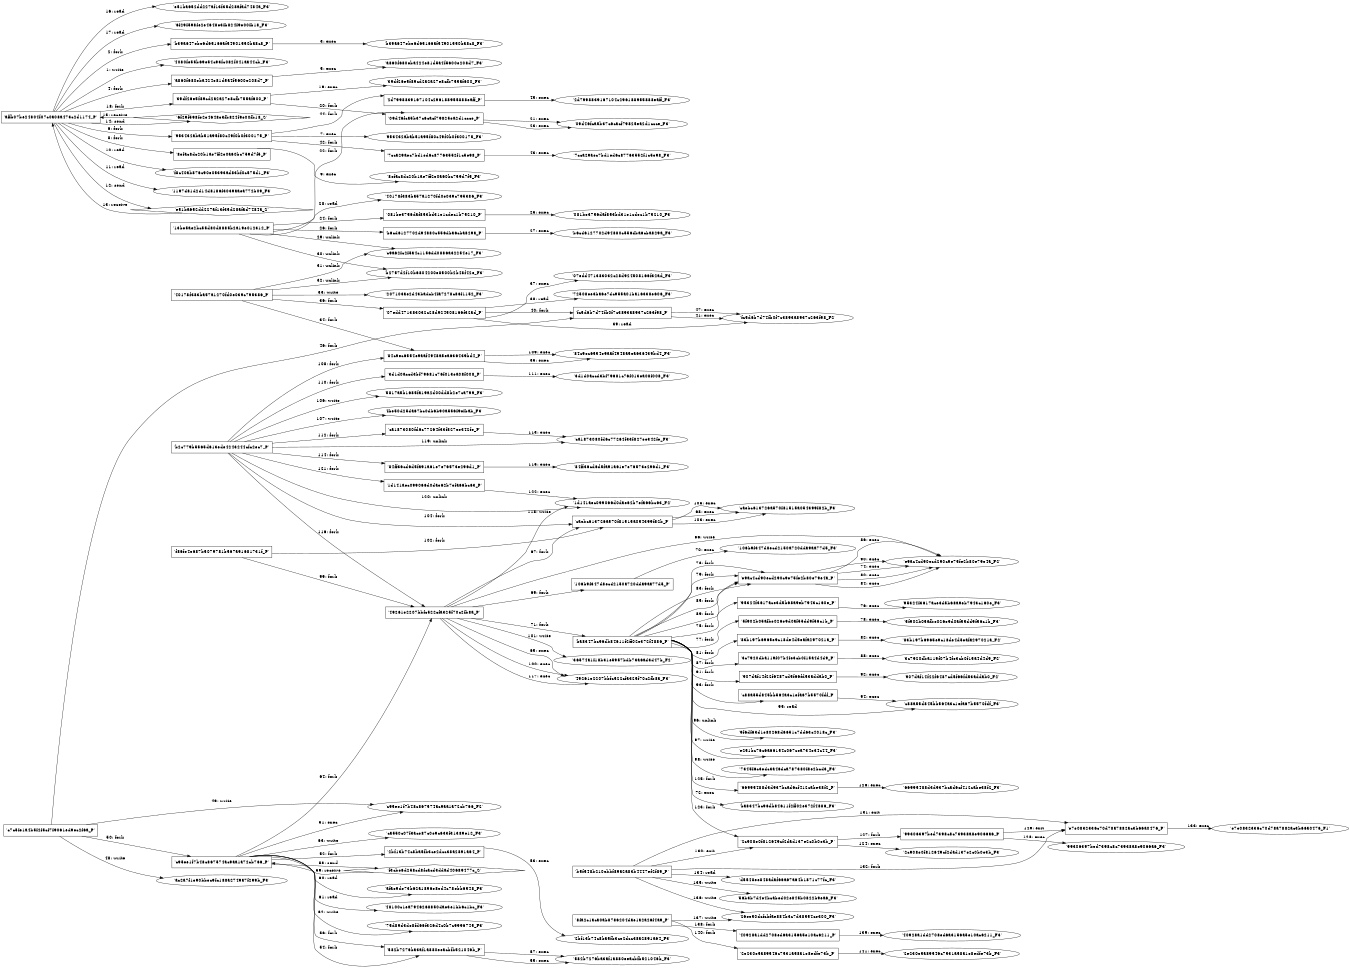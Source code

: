 digraph "D:\Learning\Paper\apt\基于CTI的攻击预警\Dataset\攻击图\ASGfromALLCTI\Microsoft Exchange vulnerabilities exploited once again for ransomware, this time with Babuk.dot" {
rankdir="LR"
size="9"
fixedsize="false"
splines="true"
nodesep=0.3
ranksep=0
fontsize=10
overlap="scalexy"
engine= "neato"
	"'4080fe55b69e54c93fc082f041aa44cb_F3'" [node_type=file shape=ellipse]
	"'affb07be24804f07c0a08a473c2d1174_P'" [node_type=Process shape=box]
	"'affb07be24804f07c0a08a473c2d1174_P'" -> "'4080fe55b69e54c93fc082f041aa44cb_F3'" [label="1: write"]
	"'affb07be24804f07c0a08a473c2d1174_P'" [node_type=Process shape=box]
	"'b39a647ebe6d65166af54901550ba8c8_P'" [node_type=Process shape=box]
	"'affb07be24804f07c0a08a473c2d1174_P'" -> "'b39a647ebe6d65166af54901550ba8c8_P'" [label="2: fork"]
	"'b39a647ebe6d65166af54901550ba8c8_P'" [node_type=Process shape=box]
	"'b39a647ebe6d65166af54901550ba8c8_F3'" [node_type=File shape=ellipse]
	"'b39a647ebe6d65166af54901550ba8c8_P'" -> "'b39a647ebe6d65166af54901550ba8c8_F3'" [label="3: exec"]
	"'affb07be24804f07c0a08a473c2d1174_P'" [node_type=Process shape=box]
	"'a860f680eba424e81d5a4f5600e208d7_P'" [node_type=Process shape=box]
	"'affb07be24804f07c0a08a473c2d1174_P'" -> "'a860f680eba424e81d5a4f5600e208d7_P'" [label="4: fork"]
	"'a860f680eba424e81d5a4f5600e208d7_P'" [node_type=Process shape=box]
	"'a860f680eba424e81d5a4f5600e208d7_F3'" [node_type=File shape=ellipse]
	"'a860f680eba424e81d5a4f5600e208d7_P'" -> "'a860f680eba424e81d5a4f5600e208d7_F3'" [label="5: exec"]
	"'affb07be24804f07c0a08a473c2d1174_P'" [node_type=Process shape=box]
	"'953432abab51a95f80c49f0b0f300175_P'" [node_type=Process shape=box]
	"'affb07be24804f07c0a08a473c2d1174_P'" -> "'953432abab51a95f80c49f0b0f300175_P'" [label="6: fork"]
	"'953432abab51a95f80c49f0b0f300175_P'" [node_type=Process shape=box]
	"'953432abab51a95f80c49f0b0f300175_F3'" [node_type=File shape=ellipse]
	"'953432abab51a95f80c49f0b0f300175_P'" -> "'953432abab51a95f80c49f0b0f300175_F3'" [label="7: exec"]
	"'affb07be24804f07c0a08a473c2d1174_P'" [node_type=Process shape=box]
	"'8efac8dc20b1ae7ff2e0a60bc759d7f5_P'" [node_type=Process shape=box]
	"'affb07be24804f07c0a08a473c2d1174_P'" -> "'8efac8dc20b1ae7ff2e0a60bc759d7f5_P'" [label="8: fork"]
	"'8efac8dc20b1ae7ff2e0a60bc759d7f5_P'" [node_type=Process shape=box]
	"'8efac8dc20b1ae7ff2e0a60bc759d7f5_F3'" [node_type=File shape=ellipse]
	"'8efac8dc20b1ae7ff2e0a60bc759d7f5_P'" -> "'8efac8dc20b1ae7ff2e0a60bc759d7f5_F3'" [label="9: exec"]
	"'f8c40ab876c90e05393ad83bf0c575d1_F3'" [node_type=file shape=ellipse]
	"'affb07be24804f07c0a08a473c2d1174_P'" [node_type=Process shape=box]
	"'affb07be24804f07c0a08a473c2d1174_P'" -> "'f8c40ab876c90e05393ad83bf0c575d1_F3'" [label="10: read"]
	"'1197d81d2d14d8186f3039aaea772b09_F3'" [node_type=file shape=ellipse]
	"'affb07be24804f07c0a08a473c2d1174_P'" [node_type=Process shape=box]
	"'affb07be24804f07c0a08a473c2d1174_P'" -> "'1197d81d2d14d8186f3039aaea772b09_F3'" [label="11: read"]
	"'e51ba652dd227af13f35d28afad7484a_S'" [node_type=Socket shape=diamond]
	"'affb07be24804f07c0a08a473c2d1174_P'" [node_type=Process shape=box]
	"'affb07be24804f07c0a08a473c2d1174_P'" -> "'e51ba652dd227af13f35d28afad7484a_S'" [label="12: send"]
	"'e51ba652dd227af13f35d28afad7484a_S'" -> "'affb07be24804f07c0a08a473c2d1174_P'" [label="13: receive"]
	"'6f29f598fe2e4648e3fb824f9e00fb18_S'" [node_type=Socket shape=diamond]
	"'affb07be24804f07c0a08a473c2d1174_P'" [node_type=Process shape=box]
	"'affb07be24804f07c0a08a473c2d1174_P'" -> "'6f29f598fe2e4648e3fb824f9e00fb18_S'" [label="14: send"]
	"'6f29f598fe2e4648e3fb824f9e00fb18_S'" -> "'affb07be24804f07c0a08a473c2d1174_P'" [label="15: receive"]
	"'e51ba652dd227af13f35d28afad7484a_F3'" [node_type=file shape=ellipse]
	"'affb07be24804f07c0a08a473c2d1174_P'" [node_type=Process shape=box]
	"'affb07be24804f07c0a08a473c2d1174_P'" -> "'e51ba652dd227af13f35d28afad7484a_F3'" [label="16: read"]
	"'6f29f598fe2e4648e3fb824f9e00fb18_F3'" [node_type=file shape=ellipse]
	"'affb07be24804f07c0a08a473c2d1174_P'" [node_type=Process shape=box]
	"'affb07be24804f07c0a08a473c2d1174_P'" -> "'6f29f598fe2e4648e3fb824f9e00fb18_F3'" [label="17: read"]
	"'affb07be24804f07c0a08a473c2d1174_P'" [node_type=Process shape=box]
	"'39df26e5f89cd2a2a27e8cfb755af600_P'" [node_type=Process shape=box]
	"'affb07be24804f07c0a08a473c2d1174_P'" -> "'39df26e5f89cd2a2a27e8cfb755af600_P'" [label="18: fork"]
	"'39df26e5f89cd2a2a27e8cfb755af600_P'" [node_type=Process shape=box]
	"'39df26e5f89cd2a2a27e8cfb755af600_F3'" [node_type=File shape=ellipse]
	"'39df26e5f89cd2a2a27e8cfb755af600_P'" -> "'39df26e5f89cd2a2a27e8cfb755af600_F3'" [label="19: exec"]
	"'39df26e5f89cd2a2a27e8cfb755af600_P'" [node_type=Process shape=box]
	"'09d46fca5b37c6cacf79825ea2d1ccce_P'" [node_type=Process shape=box]
	"'39df26e5f89cd2a2a27e8cfb755af600_P'" -> "'09d46fca5b37c6cacf79825ea2d1ccce_P'" [label="20: fork"]
	"'09d46fca5b37c6cacf79825ea2d1ccce_P'" [node_type=Process shape=box]
	"'09d46fca5b37c6cacf79825ea2d1ccce_F3'" [node_type=File shape=ellipse]
	"'09d46fca5b37c6cacf79825ea2d1ccce_P'" -> "'09d46fca5b37c6cacf79825ea2d1ccce_F3'" [label="21: exec"]
	"'13be5ae2bc55d80d8885b2a19e012312_P'" [node_type=Process shape=box]
	"'09d46fca5b37c6cacf79825ea2d1ccce_P'" [node_type=Process shape=box]
	"'13be5ae2bc55d80d8885b2a19e012312_P'" -> "'09d46fca5b37c6cacf79825ea2d1ccce_P'" [label="22: fork"]
	"'09d46fca5b37c6cacf79825ea2d1ccce_P'" [node_type=Process shape=box]
	"'09d46fca5b37c6cacf79825ea2d1ccce_F3'" [node_type=File shape=ellipse]
	"'09d46fca5b37c6cacf79825ea2d1ccce_P'" -> "'09d46fca5b37c6cacf79825ea2d1ccce_F3'" [label="23: exec"]
	"'13be5ae2bc55d80d8885b2a19e012312_P'" [node_type=Process shape=box]
	"'081be3756daf853bd31e1cdec1b75210_P'" [node_type=Process shape=box]
	"'13be5ae2bc55d80d8885b2a19e012312_P'" -> "'081be3756daf853bd31e1cdec1b75210_P'" [label="24: fork"]
	"'081be3756daf853bd31e1cdec1b75210_P'" [node_type=Process shape=box]
	"'081be3756daf853bd31e1cdec1b75210_F3'" [node_type=File shape=ellipse]
	"'081be3756daf853bd31e1cdec1b75210_P'" -> "'081be3756daf853bd31e1cdec1b75210_F3'" [label="25: exec"]
	"'13be5ae2bc55d80d8885b2a19e012312_P'" [node_type=Process shape=box]
	"'b6cd6127702d94880c556dba6cba829a_P'" [node_type=Process shape=box]
	"'13be5ae2bc55d80d8885b2a19e012312_P'" -> "'b6cd6127702d94880c556dba6cba829a_P'" [label="26: fork"]
	"'b6cd6127702d94880c556dba6cba829a_P'" [node_type=Process shape=box]
	"'b6cd6127702d94880c556dba6cba829a_F3'" [node_type=File shape=ellipse]
	"'b6cd6127702d94880c556dba6cba829a_P'" -> "'b6cd6127702d94880c556dba6cba829a_F3'" [label="27: exec"]
	"'40178f383ba57a1270fd0e039c795386_F3'" [node_type=file shape=ellipse]
	"'13be5ae2bc55d80d8885b2a19e012312_P'" [node_type=Process shape=box]
	"'13be5ae2bc55d80d8885b2a19e012312_P'" -> "'40178f383ba57a1270fd0e039c795386_F3'" [label="28: read"]
	"'c9a62fc2f5a4c1156dd0886a32254e17_F3'" [node_type=file shape=ellipse]
	"'13be5ae2bc55d80d8885b2a19e012312_P'" [node_type=Process shape=box]
	"'13be5ae2bc55d80d8885b2a19e012312_P'" -> "'c9a62fc2f5a4c1156dd0886a32254e17_F3'" [label="29: unlink"]
	"'b2757d2f10b6804200e8500b2b48f42e_F3'" [node_type=file shape=ellipse]
	"'13be5ae2bc55d80d8885b2a19e012312_P'" [node_type=Process shape=box]
	"'13be5ae2bc55d80d8885b2a19e012312_P'" -> "'b2757d2f10b6804200e8500b2b48f42e_F3'" [label="30: unlink"]
	"'c9a62fc2f5a4c1156dd0886a32254e17_F3'" [node_type=file shape=ellipse]
	"'40178f383ba57a1270fd0e039c795386_P'" [node_type=Process shape=box]
	"'40178f383ba57a1270fd0e039c795386_P'" -> "'c9a62fc2f5a4c1156dd0886a32254e17_F3'" [label="31: unlink"]
	"'b2757d2f10b6804200e8500b2b48f42e_F3'" [node_type=file shape=ellipse]
	"'40178f383ba57a1270fd0e039c795386_P'" [node_type=Process shape=box]
	"'40178f383ba57a1270fd0e039c795386_P'" -> "'b2757d2f10b6804200e8500b2b48f42e_F3'" [label="32: unlink"]
	"'207103ae2d43badcb4fa7278c86f1152_F3'" [node_type=file shape=ellipse]
	"'40178f383ba57a1270fd0e039c795386_P'" [node_type=Process shape=box]
	"'40178f383ba57a1270fd0e039c795386_P'" -> "'207103ae2d43badcb4fa7278c86f1152_F3'" [label="33: write"]
	"'40178f383ba57a1270fd0e039c795386_P'" [node_type=Process shape=box]
	"'84c9ec6554e9aaf4948a5ea636439bd4_P'" [node_type=Process shape=box]
	"'40178f383ba57a1270fd0e039c795386_P'" -> "'84c9ec6554e9aaf4948a5ea636439bd4_P'" [label="34: fork"]
	"'84c9ec6554e9aaf4948a5ea636439bd4_P'" [node_type=Process shape=box]
	"'84c9ec6554e9aaf4948a5ea636439bd4_F3'" [node_type=File shape=ellipse]
	"'84c9ec6554e9aaf4948a5ea636439bd4_P'" -> "'84c9ec6554e9aaf4948a5ea636439bd4_F3'" [label="35: exec"]
	"'40178f383ba57a1270fd0e039c795386_P'" [node_type=Process shape=box]
	"'07edd471383032c28d924508166f32ad_P'" [node_type=Process shape=box]
	"'40178f383ba57a1270fd0e039c795386_P'" -> "'07edd471383032c28d924508166f32ad_P'" [label="36: fork"]
	"'07edd471383032c28d924508166f32ad_P'" [node_type=Process shape=box]
	"'07edd471383032c28d924508166f32ad_F3'" [node_type=File shape=ellipse]
	"'07edd471383032c28d924508166f32ad_P'" -> "'07edd471383032c28d924508166f32ad_F3'" [label="37: exec"]
	"'72508ee3ba6e7dc955a01ba16338e606_F3'" [node_type=file shape=ellipse]
	"'07edd471383032c28d924508166f32ad_P'" [node_type=Process shape=box]
	"'07edd471383032c28d924508166f32ad_P'" -> "'72508ee3ba6e7dc955a01ba16338e606_F3'" [label="38: read"]
	"'fc5d6b7d74fb0f7c3893a8937c263f98_F2'" [node_type=file shape=ellipse]
	"'07edd471383032c28d924508166f32ad_P'" [node_type=Process shape=box]
	"'07edd471383032c28d924508166f32ad_P'" -> "'fc5d6b7d74fb0f7c3893a8937c263f98_F2'" [label="39: read"]
	"'07edd471383032c28d924508166f32ad_P'" [node_type=Process shape=box]
	"'fc5d6b7d74fb0f7c3893a8937c263f98_P'" [node_type=Process shape=box]
	"'07edd471383032c28d924508166f32ad_P'" -> "'fc5d6b7d74fb0f7c3893a8937c263f98_P'" [label="40: fork"]
	"'fc5d6b7d74fb0f7c3893a8937c263f98_P'" [node_type=Process shape=box]
	"'fc5d6b7d74fb0f7c3893a8937c263f98_F2'" [node_type=File shape=ellipse]
	"'fc5d6b7d74fb0f7c3893a8937c263f98_P'" -> "'fc5d6b7d74fb0f7c3893a8937c263f98_F2'" [label="41: exec"]
	"'953432abab51a95f80c49f0b0f300175_P'" [node_type=Process shape=box]
	"'7cca29aec7bd1ed6c87763552f1c5e98_P'" [node_type=Process shape=box]
	"'953432abab51a95f80c49f0b0f300175_P'" -> "'7cca29aec7bd1ed6c87763552f1c5e98_P'" [label="42: fork"]
	"'7cca29aec7bd1ed6c87763552f1c5e98_P'" [node_type=Process shape=box]
	"'7cca29aec7bd1ed6c87763552f1c5e98_F3'" [node_type=File shape=ellipse]
	"'7cca29aec7bd1ed6c87763552f1c5e98_P'" -> "'7cca29aec7bd1ed6c87763552f1c5e98_F3'" [label="43: exec"]
	"'953432abab51a95f80c49f0b0f300175_P'" [node_type=Process shape=box]
	"'2d7998839167104c296188955888eaff_P'" [node_type=Process shape=box]
	"'953432abab51a95f80c49f0b0f300175_P'" -> "'2d7998839167104c296188955888eaff_P'" [label="44: fork"]
	"'2d7998839167104c296188955888eaff_P'" [node_type=Process shape=box]
	"'2d7998839167104c296188955888eaff_F3'" [node_type=File shape=ellipse]
	"'2d7998839167104c296188955888eaff_P'" -> "'2d7998839167104c296188955888eaff_F3'" [label="45: exec"]
	"'c7c5fe1a4b5f2f5cf7f9061ed9ec2f6a_P'" [node_type=Process shape=box]
	"'fc5d6b7d74fb0f7c3893a8937c263f98_P'" [node_type=Process shape=box]
	"'c7c5fe1a4b5f2f5cf7f9061ed9ec2f6a_P'" -> "'fc5d6b7d74fb0f7c3893a8937c263f98_P'" [label="46: fork"]
	"'fc5d6b7d74fb0f7c3893a8937c263f98_P'" [node_type=Process shape=box]
	"'fc5d6b7d74fb0f7c3893a8937c263f98_F2'" [node_type=File shape=ellipse]
	"'fc5d6b7d74fb0f7c3893a8937c263f98_P'" -> "'fc5d6b7d74fb0f7c3893a8937c263f98_F2'" [label="47: exec"]
	"'ac2a7f1e90bbec9fc188a2749a7f299b_F3'" [node_type=file shape=ellipse]
	"'c7c5fe1a4b5f2f5cf7f9061ed9ec2f6a_P'" [node_type=Process shape=box]
	"'c7c5fe1a4b5f2f5cf7f9061ed9ec2f6a_P'" -> "'ac2a7f1e90bbec9fc188a2749a7f299b_F3'" [label="48: write"]
	"'c95ee1f7b48c867574ac9aa1a72cb766_F2'" [node_type=file shape=ellipse]
	"'c7c5fe1a4b5f2f5cf7f9061ed9ec2f6a_P'" [node_type=Process shape=box]
	"'c7c5fe1a4b5f2f5cf7f9061ed9ec2f6a_P'" -> "'c95ee1f7b48c867574ac9aa1a72cb766_F2'" [label="49: write"]
	"'c7c5fe1a4b5f2f5cf7f9061ed9ec2f6a_P'" [node_type=Process shape=box]
	"'c95ee1f7b48c867574ac9aa1a72cb766_P'" [node_type=Process shape=box]
	"'c7c5fe1a4b5f2f5cf7f9061ed9ec2f6a_P'" -> "'c95ee1f7b48c867574ac9aa1a72cb766_P'" [label="50: fork"]
	"'c95ee1f7b48c867574ac9aa1a72cb766_P'" [node_type=Process shape=box]
	"'c95ee1f7b48c867574ac9aa1a72cb766_F2'" [node_type=File shape=ellipse]
	"'c95ee1f7b48c867574ac9aa1a72cb766_P'" -> "'c95ee1f7b48c867574ac9aa1a72cb766_F2'" [label="51: exec"]
	"'c95ee1f7b48c867574ac9aa1a72cb766_P'" [node_type=Process shape=box]
	"'2bf13b74c8ba5fb3ce2dcc38a2891a64_P'" [node_type=Process shape=box]
	"'c95ee1f7b48c867574ac9aa1a72cb766_P'" -> "'2bf13b74c8ba5fb3ce2dcc38a2891a64_P'" [label="52: fork"]
	"'2bf13b74c8ba5fb3ce2dcc38a2891a64_P'" [node_type=Process shape=box]
	"'2bf13b74c8ba5fb3ce2dcc38a2891a64_F3'" [node_type=File shape=ellipse]
	"'2bf13b74c8ba5fb3ce2dcc38a2891a64_P'" -> "'2bf13b74c8ba5fb3ce2dcc38a2891a64_F3'" [label="53: exec"]
	"'c95ee1f7b48c867574ac9aa1a72cb766_P'" [node_type=Process shape=box]
	"'582b7276ba3af1a880eeacbfb521046b_P'" [node_type=Process shape=box]
	"'c95ee1f7b48c867574ac9aa1a72cb766_P'" -> "'582b7276ba3af1a880eeacbfb521046b_P'" [label="54: fork"]
	"'582b7276ba3af1a880eeacbfb521046b_P'" [node_type=Process shape=box]
	"'582b7276ba3af1a880eeacbfb521046b_F3'" [node_type=File shape=ellipse]
	"'582b7276ba3af1a880eeacbfb521046b_P'" -> "'582b7276ba3af1a880eeacbfb521046b_F3'" [label="55: exec"]
	"'c95ee1f7b48c867574ac9aa1a72cb766_P'" [node_type=Process shape=box]
	"'582b7276ba3af1a880eeacbfb521046b_P'" [node_type=Process shape=box]
	"'c95ee1f7b48c867574ac9aa1a72cb766_P'" -> "'582b7276ba3af1a880eeacbfb521046b_P'" [label="56: fork"]
	"'582b7276ba3af1a880eeacbfb521046b_P'" [node_type=Process shape=box]
	"'582b7276ba3af1a880eeacbfb521046b_F3'" [node_type=File shape=ellipse]
	"'582b7276ba3af1a880eeacbfb521046b_P'" -> "'582b7276ba3af1a880eeacbfb521046b_F3'" [label="57: exec"]
	"'f3cbe6d258cd8fcacd3ddad40689477c_S'" [node_type=Socket shape=diamond]
	"'c95ee1f7b48c867574ac9aa1a72cb766_P'" [node_type=Process shape=box]
	"'c95ee1f7b48c867574ac9aa1a72cb766_P'" -> "'f3cbe6d258cd8fcacd3ddad40689477c_S'" [label="58: send"]
	"'f3cbe6d258cd8fcacd3ddad40689477c_S'" -> "'c95ee1f7b48c867574ac9aa1a72cb766_P'" [label="59: receive"]
	"'afae9de73b62a1896e8ed4c78ebb6548_F3'" [node_type=file shape=ellipse]
	"'c95ee1f7b48c867574ac9aa1a72cb766_P'" [node_type=Process shape=box]
	"'c95ee1f7b48c867574ac9aa1a72cb766_P'" -> "'afae9de73b62a1896e8ed4c78ebb6548_F3'" [label="60: read"]
	"'48100c1ea7946268850dae3e1bb6c1bc_F3'" [node_type=file shape=ellipse]
	"'c95ee1f7b48c867574ac9aa1a72cb766_P'" [node_type=Process shape=box]
	"'c95ee1f7b48c867574ac9aa1a72cb766_P'" -> "'48100c1ea7946268850dae3e1bb6c1bc_F3'" [label="61: read"]
	"'75d89d3de8fd66f326d4c0b7c9996745_F3'" [node_type=file shape=ellipse]
	"'c95ee1f7b48c867574ac9aa1a72cb766_P'" [node_type=Process shape=box]
	"'c95ee1f7b48c867574ac9aa1a72cb766_P'" -> "'75d89d3de8fd66f326d4c0b7c9996745_F3'" [label="62: write"]
	"'ca550c07f3ace87c0e9c633f31389e12_F3'" [node_type=file shape=ellipse]
	"'c95ee1f7b48c867574ac9aa1a72cb766_P'" [node_type=Process shape=box]
	"'c95ee1f7b48c867574ac9aa1a72cb766_P'" -> "'ca550c07f3ace87c0e9c633f31389e12_F3'" [label="63: write"]
	"'c95ee1f7b48c867574ac9aa1a72cb766_P'" [node_type=Process shape=box]
	"'49261e2207bbfc522cfa325f70c2fb8a_P'" [node_type=Process shape=box]
	"'c95ee1f7b48c867574ac9aa1a72cb766_P'" -> "'49261e2207bbfc522cfa325f70c2fb8a_P'" [label="64: fork"]
	"'49261e2207bbfc522cfa325f70c2fb8a_P'" [node_type=Process shape=box]
	"'49261e2207bbfc522cfa325f70c2fb8a_F3'" [node_type=File shape=ellipse]
	"'49261e2207bbfc522cfa325f70c2fb8a_P'" -> "'49261e2207bbfc522cfa325f70c2fb8a_F3'" [label="65: exec"]
	"'e9ac4cd90ecd290c9e75fe2b80e79e4a_F2'" [node_type=file shape=ellipse]
	"'49261e2207bbfc522cfa325f70c2fb8a_P'" [node_type=Process shape=box]
	"'49261e2207bbfc522cfa325f70c2fb8a_P'" -> "'e9ac4cd90ecd290c9e75fe2b80e79e4a_F2'" [label="66: write"]
	"'49261e2207bbfc522cfa325f70c2fb8a_P'" [node_type=Process shape=box]
	"'caebc613726a570f81515a054399f82b_P'" [node_type=Process shape=box]
	"'49261e2207bbfc522cfa325f70c2fb8a_P'" -> "'caebc613726a570f81515a054399f82b_P'" [label="67: fork"]
	"'caebc613726a570f81515a054399f82b_P'" [node_type=Process shape=box]
	"'caebc613726a570f81515a054399f82b_F3'" [node_type=File shape=ellipse]
	"'caebc613726a570f81515a054399f82b_P'" -> "'caebc613726a570f81515a054399f82b_F3'" [label="68: exec"]
	"'49261e2207bbfc522cfa325f70c2fb8a_P'" [node_type=Process shape=box]
	"'106b9f347d8ecd2150a720dda9aa77d5_P'" [node_type=Process shape=box]
	"'49261e2207bbfc522cfa325f70c2fb8a_P'" -> "'106b9f347d8ecd2150a720dda9aa77d5_P'" [label="69: fork"]
	"'106b9f347d8ecd2150a720dda9aa77d5_P'" [node_type=Process shape=box]
	"'106b9f347d8ecd2150a720dda9aa77d5_F3'" [node_type=File shape=ellipse]
	"'106b9f347d8ecd2150a720dda9aa77d5_P'" -> "'106b9f347d8ecd2150a720dda9aa77d5_F3'" [label="70: exec"]
	"'49261e2207bbfc522cfa325f70c2fb8a_P'" [node_type=Process shape=box]
	"'ba8347bc96db84611f2ff02e372f4886_P'" [node_type=Process shape=box]
	"'49261e2207bbfc522cfa325f70c2fb8a_P'" -> "'ba8347bc96db84611f2ff02e372f4886_P'" [label="71: fork"]
	"'ba8347bc96db84611f2ff02e372f4886_P'" [node_type=Process shape=box]
	"'ba8347bc96db84611f2ff02e372f4886_F3'" [node_type=File shape=ellipse]
	"'ba8347bc96db84611f2ff02e372f4886_P'" -> "'ba8347bc96db84611f2ff02e372f4886_F3'" [label="72: exec"]
	"'ba8347bc96db84611f2ff02e372f4886_P'" [node_type=Process shape=box]
	"'e9ac4cd90ecd290c9e75fe2b80e79e4a_P'" [node_type=Process shape=box]
	"'ba8347bc96db84611f2ff02e372f4886_P'" -> "'e9ac4cd90ecd290c9e75fe2b80e79e4a_P'" [label="73: fork"]
	"'e9ac4cd90ecd290c9e75fe2b80e79e4a_P'" [node_type=Process shape=box]
	"'e9ac4cd90ecd290c9e75fe2b80e79e4a_F2'" [node_type=File shape=ellipse]
	"'e9ac4cd90ecd290c9e75fe2b80e79e4a_P'" -> "'e9ac4cd90ecd290c9e75fe2b80e79e4a_F2'" [label="74: exec"]
	"'ba8347bc96db84611f2ff02e372f4886_P'" [node_type=Process shape=box]
	"'95324f3617ace3d5b68a9eb7943c160e_P'" [node_type=Process shape=box]
	"'ba8347bc96db84611f2ff02e372f4886_P'" -> "'95324f3617ace3d5b68a9eb7943c160e_P'" [label="75: fork"]
	"'95324f3617ace3d5b68a9eb7943c160e_P'" [node_type=Process shape=box]
	"'95324f3617ace3d5b68a9eb7943c160e_F3'" [node_type=File shape=ellipse]
	"'95324f3617ace3d5b68a9eb7943c160e_P'" -> "'95324f3617ace3d5b68a9eb7943c160e_F3'" [label="76: exec"]
	"'ba8347bc96db84611f2ff02e372f4886_P'" [node_type=Process shape=box]
	"'5f902b05afbe026e9d0af55dd9f56c1b_P'" [node_type=Process shape=box]
	"'ba8347bc96db84611f2ff02e372f4886_P'" -> "'5f902b05afbe026e9d0af55dd9f56c1b_P'" [label="77: fork"]
	"'5f902b05afbe026e9d0af55dd9f56c1b_P'" [node_type=Process shape=box]
	"'5f902b05afbe026e9d0af55dd9f56c1b_F3'" [node_type=File shape=ellipse]
	"'5f902b05afbe026e9d0af55dd9f56c1b_P'" -> "'5f902b05afbe026e9d0af55dd9f56c1b_F3'" [label="78: exec"]
	"'ba8347bc96db84611f2ff02e372f4886_P'" [node_type=Process shape=box]
	"'e9ac4cd90ecd290c9e75fe2b80e79e4a_P'" [node_type=Process shape=box]
	"'ba8347bc96db84611f2ff02e372f4886_P'" -> "'e9ac4cd90ecd290c9e75fe2b80e79e4a_P'" [label="79: fork"]
	"'e9ac4cd90ecd290c9e75fe2b80e79e4a_P'" [node_type=Process shape=box]
	"'e9ac4cd90ecd290c9e75fe2b80e79e4a_F2'" [node_type=File shape=ellipse]
	"'e9ac4cd90ecd290c9e75fe2b80e79e4a_P'" -> "'e9ac4cd90ecd290c9e75fe2b80e79e4a_F2'" [label="80: exec"]
	"'ba8347bc96db84611f2ff02e372f4886_P'" [node_type=Process shape=box]
	"'83b197b6965e9c18de4d5eafa297021a_P'" [node_type=Process shape=box]
	"'ba8347bc96db84611f2ff02e372f4886_P'" -> "'83b197b6965e9c18de4d5eafa297021a_P'" [label="81: fork"]
	"'83b197b6965e9c18de4d5eafa297021a_P'" [node_type=Process shape=box]
	"'83b197b6965e9c18de4d5eafa297021a_F2'" [node_type=File shape=ellipse]
	"'83b197b6965e9c18de4d5eafa297021a_P'" -> "'83b197b6965e9c18de4d5eafa297021a_F2'" [label="82: exec"]
	"'ba8347bc96db84611f2ff02e372f4886_P'" [node_type=Process shape=box]
	"'e9ac4cd90ecd290c9e75fe2b80e79e4a_P'" [node_type=Process shape=box]
	"'ba8347bc96db84611f2ff02e372f4886_P'" -> "'e9ac4cd90ecd290c9e75fe2b80e79e4a_P'" [label="83: fork"]
	"'e9ac4cd90ecd290c9e75fe2b80e79e4a_P'" [node_type=Process shape=box]
	"'e9ac4cd90ecd290c9e75fe2b80e79e4a_F2'" [node_type=File shape=ellipse]
	"'e9ac4cd90ecd290c9e75fe2b80e79e4a_P'" -> "'e9ac4cd90ecd290c9e75fe2b80e79e4a_F2'" [label="84: exec"]
	"'ba8347bc96db84611f2ff02e372f4886_P'" [node_type=Process shape=box]
	"'e9ac4cd90ecd290c9e75fe2b80e79e4a_P'" [node_type=Process shape=box]
	"'ba8347bc96db84611f2ff02e372f4886_P'" -> "'e9ac4cd90ecd290c9e75fe2b80e79e4a_P'" [label="85: fork"]
	"'e9ac4cd90ecd290c9e75fe2b80e79e4a_P'" [node_type=Process shape=box]
	"'e9ac4cd90ecd290c9e75fe2b80e79e4a_F2'" [node_type=File shape=ellipse]
	"'e9ac4cd90ecd290c9e75fe2b80e79e4a_P'" -> "'e9ac4cd90ecd290c9e75fe2b80e79e4a_F2'" [label="86: exec"]
	"'ba8347bc96db84611f2ff02e372f4886_P'" [node_type=Process shape=box]
	"'3c7920dba119f07b4fe3cb0f15a4d4d9_P'" [node_type=Process shape=box]
	"'ba8347bc96db84611f2ff02e372f4886_P'" -> "'3c7920dba119f07b4fe3cb0f15a4d4d9_P'" [label="87: fork"]
	"'3c7920dba119f07b4fe3cb0f15a4d4d9_P'" [node_type=Process shape=box]
	"'3c7920dba119f07b4fe3cb0f15a4d4d9_F2'" [node_type=File shape=ellipse]
	"'3c7920dba119f07b4fe3cb0f15a4d4d9_P'" -> "'3c7920dba119f07b4fe3cb0f15a4d4d9_F2'" [label="88: exec"]
	"'ba8347bc96db84611f2ff02e372f4886_P'" [node_type=Process shape=box]
	"'e9ac4cd90ecd290c9e75fe2b80e79e4a_P'" [node_type=Process shape=box]
	"'ba8347bc96db84611f2ff02e372f4886_P'" -> "'e9ac4cd90ecd290c9e75fe2b80e79e4a_P'" [label="89: fork"]
	"'e9ac4cd90ecd290c9e75fe2b80e79e4a_P'" [node_type=Process shape=box]
	"'e9ac4cd90ecd290c9e75fe2b80e79e4a_F2'" [node_type=File shape=ellipse]
	"'e9ac4cd90ecd290c9e75fe2b80e79e4a_P'" -> "'e9ac4cd90ecd290c9e75fe2b80e79e4a_F2'" [label="90: exec"]
	"'ba8347bc96db84611f2ff02e372f4886_P'" [node_type=Process shape=box]
	"'907daf14f22f6487cd5f66fd53addab0_P'" [node_type=Process shape=box]
	"'ba8347bc96db84611f2ff02e372f4886_P'" -> "'907daf14f22f6487cd5f66fd53addab0_P'" [label="91: fork"]
	"'907daf14f22f6487cd5f66fd53addab0_P'" [node_type=Process shape=box]
	"'907daf14f22f6487cd5f66fd53addab0_F2'" [node_type=File shape=ellipse]
	"'907daf14f22f6487cd5f66fd53addab0_P'" -> "'907daf14f22f6487cd5f66fd53addab0_F2'" [label="92: exec"]
	"'ba8347bc96db84611f2ff02e372f4886_P'" [node_type=Process shape=box]
	"'c88a55d845bb564a3c1efa67b5570fdf_P'" [node_type=Process shape=box]
	"'ba8347bc96db84611f2ff02e372f4886_P'" -> "'c88a55d845bb564a3c1efa67b5570fdf_P'" [label="93: fork"]
	"'c88a55d845bb564a3c1efa67b5570fdf_P'" [node_type=Process shape=box]
	"'c88a55d845bb564a3c1efa67b5570fdf_F3'" [node_type=File shape=ellipse]
	"'c88a55d845bb564a3c1efa67b5570fdf_P'" -> "'c88a55d845bb564a3c1efa67b5570fdf_F3'" [label="94: exec"]
	"'c88a55d845bb564a3c1efa67b5570fdf_F3'" [node_type=file shape=ellipse]
	"'ba8347bc96db84611f2ff02e372f4886_P'" [node_type=Process shape=box]
	"'ba8347bc96db84611f2ff02e372f4886_P'" -> "'c88a55d845bb564a3c1efa67b5570fdf_F3'" [label="95: read"]
	"'9f6df63d1e80268d6651c7dd63c4018c_F3'" [node_type=file shape=ellipse]
	"'ba8347bc96db84611f2ff02e372f4886_P'" [node_type=Process shape=box]
	"'ba8347bc96db84611f2ff02e372f4886_P'" -> "'9f6df63d1e80268d6651c7dd63c4018c_F3'" [label="96: unlink"]
	"'e251bc76c6a66154c067cea734e34c44_F3'" [node_type=file shape=ellipse]
	"'ba8347bc96db84611f2ff02e372f4886_P'" [node_type=Process shape=box]
	"'ba8347bc96db84611f2ff02e372f4886_P'" -> "'e251bc76c6a66154c067cea734e34c44_F3'" [label="97: write"]
	"'7345f6c3edc3a46dca787380f8e2bcd3_F3'" [node_type=file shape=ellipse]
	"'ba8347bc96db84611f2ff02e372f4886_P'" [node_type=Process shape=box]
	"'ba8347bc96db84611f2ff02e372f4886_P'" -> "'7345f6c3edc3a46dca787380f8e2bcd3_F3'" [label="98: write"]
	"'f86fe4e687b5079781b567a91681731f_P'" [node_type=Process shape=box]
	"'49261e2207bbfc522cfa325f70c2fb8a_P'" [node_type=Process shape=box]
	"'f86fe4e687b5079781b567a91681731f_P'" -> "'49261e2207bbfc522cfa325f70c2fb8a_P'" [label="99: fork"]
	"'49261e2207bbfc522cfa325f70c2fb8a_P'" [node_type=Process shape=box]
	"'49261e2207bbfc522cfa325f70c2fb8a_F3'" [node_type=File shape=ellipse]
	"'49261e2207bbfc522cfa325f70c2fb8a_P'" -> "'49261e2207bbfc522cfa325f70c2fb8a_F3'" [label="100: exec"]
	"'36574a1f18b31e5957bdb73a6ad3d47b_F2'" [node_type=file shape=ellipse]
	"'49261e2207bbfc522cfa325f70c2fb8a_P'" [node_type=Process shape=box]
	"'49261e2207bbfc522cfa325f70c2fb8a_P'" -> "'36574a1f18b31e5957bdb73a6ad3d47b_F2'" [label="101: write"]
	"'f86fe4e687b5079781b567a91681731f_P'" [node_type=Process shape=box]
	"'caebc613726a570f81515a054399f82b_P'" [node_type=Process shape=box]
	"'f86fe4e687b5079781b567a91681731f_P'" -> "'caebc613726a570f81515a054399f82b_P'" [label="102: fork"]
	"'caebc613726a570f81515a054399f82b_P'" [node_type=Process shape=box]
	"'caebc613726a570f81515a054399f82b_F3'" [node_type=File shape=ellipse]
	"'caebc613726a570f81515a054399f82b_P'" -> "'caebc613726a570f81515a054399f82b_F3'" [label="103: exec"]
	"'b2c779b5565d613ede4243244cfc2ec7_P'" [node_type=Process shape=box]
	"'caebc613726a570f81515a054399f82b_P'" [node_type=Process shape=box]
	"'b2c779b5565d613ede4243244cfc2ec7_P'" -> "'caebc613726a570f81515a054399f82b_P'" [label="104: fork"]
	"'caebc613726a570f81515a054399f82b_P'" [node_type=Process shape=box]
	"'caebc613726a570f81515a054399f82b_F3'" [node_type=File shape=ellipse]
	"'caebc613726a570f81515a054399f82b_P'" -> "'caebc613726a570f81515a054399f82b_F3'" [label="105: exec"]
	"'5817a5b1685fa19a2d00dd8b2e7ca799_F3'" [node_type=file shape=ellipse]
	"'b2c779b5565d613ede4243244cfc2ec7_P'" [node_type=Process shape=box]
	"'b2c779b5565d613ede4243244cfc2ec7_P'" -> "'5817a5b1685fa19a2d00dd8b2e7ca799_F3'" [label="106: write"]
	"'fbe50d25da67bc0db6b90a556f9efbab_F3'" [node_type=file shape=ellipse]
	"'b2c779b5565d613ede4243244cfc2ec7_P'" [node_type=Process shape=box]
	"'b2c779b5565d613ede4243244cfc2ec7_P'" -> "'fbe50d25da67bc0db6b90a556f9efbab_F3'" [label="107: write"]
	"'b2c779b5565d613ede4243244cfc2ec7_P'" [node_type=Process shape=box]
	"'84c9ec6554e9aaf4948a5ea636439bd4_P'" [node_type=Process shape=box]
	"'b2c779b5565d613ede4243244cfc2ec7_P'" -> "'84c9ec6554e9aaf4948a5ea636439bd4_P'" [label="108: fork"]
	"'84c9ec6554e9aaf4948a5ea636439bd4_P'" [node_type=Process shape=box]
	"'84c9ec6554e9aaf4948a5ea636439bd4_F3'" [node_type=File shape=ellipse]
	"'84c9ec6554e9aaf4948a5ea636439bd4_P'" -> "'84c9ec6554e9aaf4948a5ea636439bd4_F3'" [label="109: exec"]
	"'b2c779b5565d613ede4243244cfc2ec7_P'" [node_type=Process shape=box]
	"'3d1d0accd3bf79681c76f013ea08f008_P'" [node_type=Process shape=box]
	"'b2c779b5565d613ede4243244cfc2ec7_P'" -> "'3d1d0accd3bf79681c76f013ea08f008_P'" [label="110: fork"]
	"'3d1d0accd3bf79681c76f013ea08f008_P'" [node_type=Process shape=box]
	"'3d1d0accd3bf79681c76f013ea08f008_F3'" [node_type=File shape=ellipse]
	"'3d1d0accd3bf79681c76f013ea08f008_P'" -> "'3d1d0accd3bf79681c76f013ea08f008_F3'" [label="111: exec"]
	"'b2c779b5565d613ede4243244cfc2ec7_P'" [node_type=Process shape=box]
	"'ca1873080fd6c77264f33f827ee342fe_P'" [node_type=Process shape=box]
	"'b2c779b5565d613ede4243244cfc2ec7_P'" -> "'ca1873080fd6c77264f33f827ee342fe_P'" [label="112: fork"]
	"'ca1873080fd6c77264f33f827ee342fe_P'" [node_type=Process shape=box]
	"'ca1873080fd6c77264f33f827ee342fe_F3'" [node_type=File shape=ellipse]
	"'ca1873080fd6c77264f33f827ee342fe_P'" -> "'ca1873080fd6c77264f33f827ee342fe_F3'" [label="113: exec"]
	"'b2c779b5565d613ede4243244cfc2ec7_P'" [node_type=Process shape=box]
	"'84ff36cd6d5fa91a61e7e76573e296d1_P'" [node_type=Process shape=box]
	"'b2c779b5565d613ede4243244cfc2ec7_P'" -> "'84ff36cd6d5fa91a61e7e76573e296d1_P'" [label="114: fork"]
	"'84ff36cd6d5fa91a61e7e76573e296d1_P'" [node_type=Process shape=box]
	"'84ff36cd6d5fa91a61e7e76573e296d1_F3'" [node_type=File shape=ellipse]
	"'84ff36cd6d5fa91a61e7e76573e296d1_P'" -> "'84ff36cd6d5fa91a61e7e76573e296d1_F3'" [label="115: exec"]
	"'b2c779b5565d613ede4243244cfc2ec7_P'" [node_type=Process shape=box]
	"'49261e2207bbfc522cfa325f70c2fb8a_P'" [node_type=Process shape=box]
	"'b2c779b5565d613ede4243244cfc2ec7_P'" -> "'49261e2207bbfc522cfa325f70c2fb8a_P'" [label="116: fork"]
	"'49261e2207bbfc522cfa325f70c2fb8a_P'" [node_type=Process shape=box]
	"'49261e2207bbfc522cfa325f70c2fb8a_F3'" [node_type=File shape=ellipse]
	"'49261e2207bbfc522cfa325f70c2fb8a_P'" -> "'49261e2207bbfc522cfa325f70c2fb8a_F3'" [label="117: exec"]
	"'1d141aec099066d0dae62b7efa66bc63_F2'" [node_type=file shape=ellipse]
	"'49261e2207bbfc522cfa325f70c2fb8a_P'" [node_type=Process shape=box]
	"'49261e2207bbfc522cfa325f70c2fb8a_P'" -> "'1d141aec099066d0dae62b7efa66bc63_F2'" [label="118: write"]
	"'ca1873080fd6c77264f33f827ee342fe_F3'" [node_type=file shape=ellipse]
	"'b2c779b5565d613ede4243244cfc2ec7_P'" [node_type=Process shape=box]
	"'b2c779b5565d613ede4243244cfc2ec7_P'" -> "'ca1873080fd6c77264f33f827ee342fe_F3'" [label="119: unlink"]
	"'1d141aec099066d0dae62b7efa66bc63_F2'" [node_type=file shape=ellipse]
	"'b2c779b5565d613ede4243244cfc2ec7_P'" [node_type=Process shape=box]
	"'b2c779b5565d613ede4243244cfc2ec7_P'" -> "'1d141aec099066d0dae62b7efa66bc63_F2'" [label="120: unlink"]
	"'b2c779b5565d613ede4243244cfc2ec7_P'" [node_type=Process shape=box]
	"'1d141aec099066d0dae62b7efa66bc63_P'" [node_type=Process shape=box]
	"'b2c779b5565d613ede4243244cfc2ec7_P'" -> "'1d141aec099066d0dae62b7efa66bc63_P'" [label="121: fork"]
	"'1d141aec099066d0dae62b7efa66bc63_P'" [node_type=Process shape=box]
	"'1d141aec099066d0dae62b7efa66bc63_F2'" [node_type=File shape=ellipse]
	"'1d141aec099066d0dae62b7efa66bc63_P'" -> "'1d141aec099066d0dae62b7efa66bc63_F2'" [label="122: exec"]
	"'ba8347bc96db84611f2ff02e372f4886_P'" [node_type=Process shape=box]
	"'2c908e0f812649cf2dad137e2c0b0e3b_P'" [node_type=Process shape=box]
	"'ba8347bc96db84611f2ff02e372f4886_P'" -> "'2c908e0f812649cf2dad137e2c0b0e3b_P'" [label="123: fork"]
	"'2c908e0f812649cf2dad137e2c0b0e3b_P'" [node_type=Process shape=box]
	"'2c908e0f812649cf2dad137e2c0b0e3b_F3'" [node_type=File shape=ellipse]
	"'2c908e0f812649cf2dad137e2c0b0e3b_P'" -> "'2c908e0f812649cf2dad137e2c0b0e3b_F3'" [label="124: exec"]
	"'ba8347bc96db84611f2ff02e372f4886_P'" [node_type=Process shape=box]
	"'66995488d3d937bcad6cf412cabe38f2_P'" [node_type=Process shape=box]
	"'ba8347bc96db84611f2ff02e372f4886_P'" -> "'66995488d3d937bcad6cf412cabe38f2_P'" [label="125: fork"]
	"'66995488d3d937bcad6cf412cabe38f2_P'" [node_type=Process shape=box]
	"'66995488d3d937bcad6cf412cabe38f2_F3'" [node_type=File shape=ellipse]
	"'66995488d3d937bcad6cf412cabe38f2_P'" -> "'66995488d3d937bcad6cf412cabe38f2_F3'" [label="126: exec"]
	"'2c908e0f812649cf2dad137e2c0b0e3b_P'" [node_type=Process shape=box]
	"'99306397bed7398c8c73938a8e9066a6_P'" [node_type=Process shape=box]
	"'2c908e0f812649cf2dad137e2c0b0e3b_P'" -> "'99306397bed7398c8c73938a8e9066a6_P'" [label="127: fork"]
	"'99306397bed7398c8c73938a8e9066a6_P'" [node_type=Process shape=box]
	"'99306397bed7398c8c73938a8e9066a6_F3'" [node_type=File shape=ellipse]
	"'99306397bed7398c8c73938a8e9066a6_P'" -> "'99306397bed7398c8c73938a8e9066a6_F3'" [label="128: exec"]
	"'99306397bed7398c8c73938a8e9066a6_P'" [node_type=Process shape=box]
	"'e7e0832336c70d78a7882ac3b66a0476_P'" [node_type=Process shape=box]
	"'99306397bed7398c8c73938a8e9066a6_P'" -> "'e7e0832336c70d78a7882ac3b66a0476_P'" [label="129: exit"]
	"'b5f548b210ebbf89a2a83b4447ef2f89_P'" [node_type=Process shape=box]
	"'2c908e0f812649cf2dad137e2c0b0e3b_P'" [node_type=Process shape=box]
	"'b5f548b210ebbf89a2a83b4447ef2f89_P'" -> "'2c908e0f812649cf2dad137e2c0b0e3b_P'" [label="130: exit"]
	"'b5f548b210ebbf89a2a83b4447ef2f89_P'" [node_type=Process shape=box]
	"'e7e0832336c70d78a7882ac3b66a0476_P'" [node_type=Process shape=box]
	"'b5f548b210ebbf89a2a83b4447ef2f89_P'" -> "'e7e0832336c70d78a7882ac3b66a0476_P'" [label="131: exit"]
	"'b5f548b210ebbf89a2a83b4447ef2f89_P'" [node_type=Process shape=box]
	"'e7e0832336c70d78a7882ac3b66a0476_P'" [node_type=Process shape=box]
	"'b5f548b210ebbf89a2a83b4447ef2f89_P'" -> "'e7e0832336c70d78a7882ac3b66a0476_P'" [label="132: fork"]
	"'e7e0832336c70d78a7882ac3b66a0476_P'" [node_type=Process shape=box]
	"'e7e0832336c70d78a7882ac3b66a0476_F1'" [node_type=File shape=ellipse]
	"'e7e0832336c70d78a7882ac3b66a0476_P'" -> "'e7e0832336c70d78a7882ac3b66a0476_F1'" [label="133: exec"]
	"'d5548ee848adaf66a67a64b1871c77fc_F3'" [node_type=file shape=ellipse]
	"'b5f548b210ebbf89a2a83b4447ef2f89_P'" [node_type=Process shape=box]
	"'b5f548b210ebbf89a2a83b4447ef2f89_P'" -> "'d5548ee848adaf66a67a64b1871c77fc_F3'" [label="134: read"]
	"'56b3b7d4e4bcabed02e845b0822b9ea6_F3'" [node_type=file shape=ellipse]
	"'b5f548b210ebbf89a2a83b4447ef2f89_P'" [node_type=Process shape=box]
	"'b5f548b210ebbf89a2a83b4447ef2f89_P'" -> "'56b3b7d4e4bcabed02e845b0822b9ea6_F3'" [label="135: write"]
	"'26ee50dcfcbfae884b3c7d38554ce300_F3'" [node_type=file shape=ellipse]
	"'b5f548b210ebbf89a2a83b4447ef2f89_P'" [node_type=Process shape=box]
	"'b5f548b210ebbf89a2a83b4447ef2f89_P'" -> "'26ee50dcfcbfae884b3c7d38554ce300_F3'" [label="136: write"]
	"'26ee50dcfcbfae884b3c7d38554ce300_F3'" [node_type=file shape=ellipse]
	"'8fa2c1aca0ab8786204dae1a2a26f4a9_P'" [node_type=Process shape=box]
	"'8fa2c1aca0ab8786204dae1a2a26f4a9_P'" -> "'26ee50dcfcbfae884b3c7d38554ce300_F3'" [label="137: write"]
	"'8fa2c1aca0ab8786204dae1a2a26f4a9_P'" [node_type=Process shape=box]
	"'40928a1dd2708ed6a3156a5e10ac6211_P'" [node_type=Process shape=box]
	"'8fa2c1aca0ab8786204dae1a2a26f4a9_P'" -> "'40928a1dd2708ed6a3156a5e10ac6211_P'" [label="138: fork"]
	"'40928a1dd2708ed6a3156a5e10ac6211_P'" [node_type=Process shape=box]
	"'40928a1dd2708ed6a3156a5e10ac6211_F3'" [node_type=File shape=ellipse]
	"'40928a1dd2708ed6a3156a5e10ac6211_P'" -> "'40928a1dd2708ed6a3156a5e10ac6211_F3'" [label="139: exec"]
	"'8fa2c1aca0ab8786204dae1a2a26f4a9_P'" [node_type=Process shape=box]
	"'2e230e5a89546c7531a58a1e8edfe73b_P'" [node_type=Process shape=box]
	"'8fa2c1aca0ab8786204dae1a2a26f4a9_P'" -> "'2e230e5a89546c7531a58a1e8edfe73b_P'" [label="140: fork"]
	"'2e230e5a89546c7531a58a1e8edfe73b_P'" [node_type=Process shape=box]
	"'2e230e5a89546c7531a58a1e8edfe73b_F3'" [node_type=File shape=ellipse]
	"'2e230e5a89546c7531a58a1e8edfe73b_P'" -> "'2e230e5a89546c7531a58a1e8edfe73b_F3'" [label="141: exec"]
}
